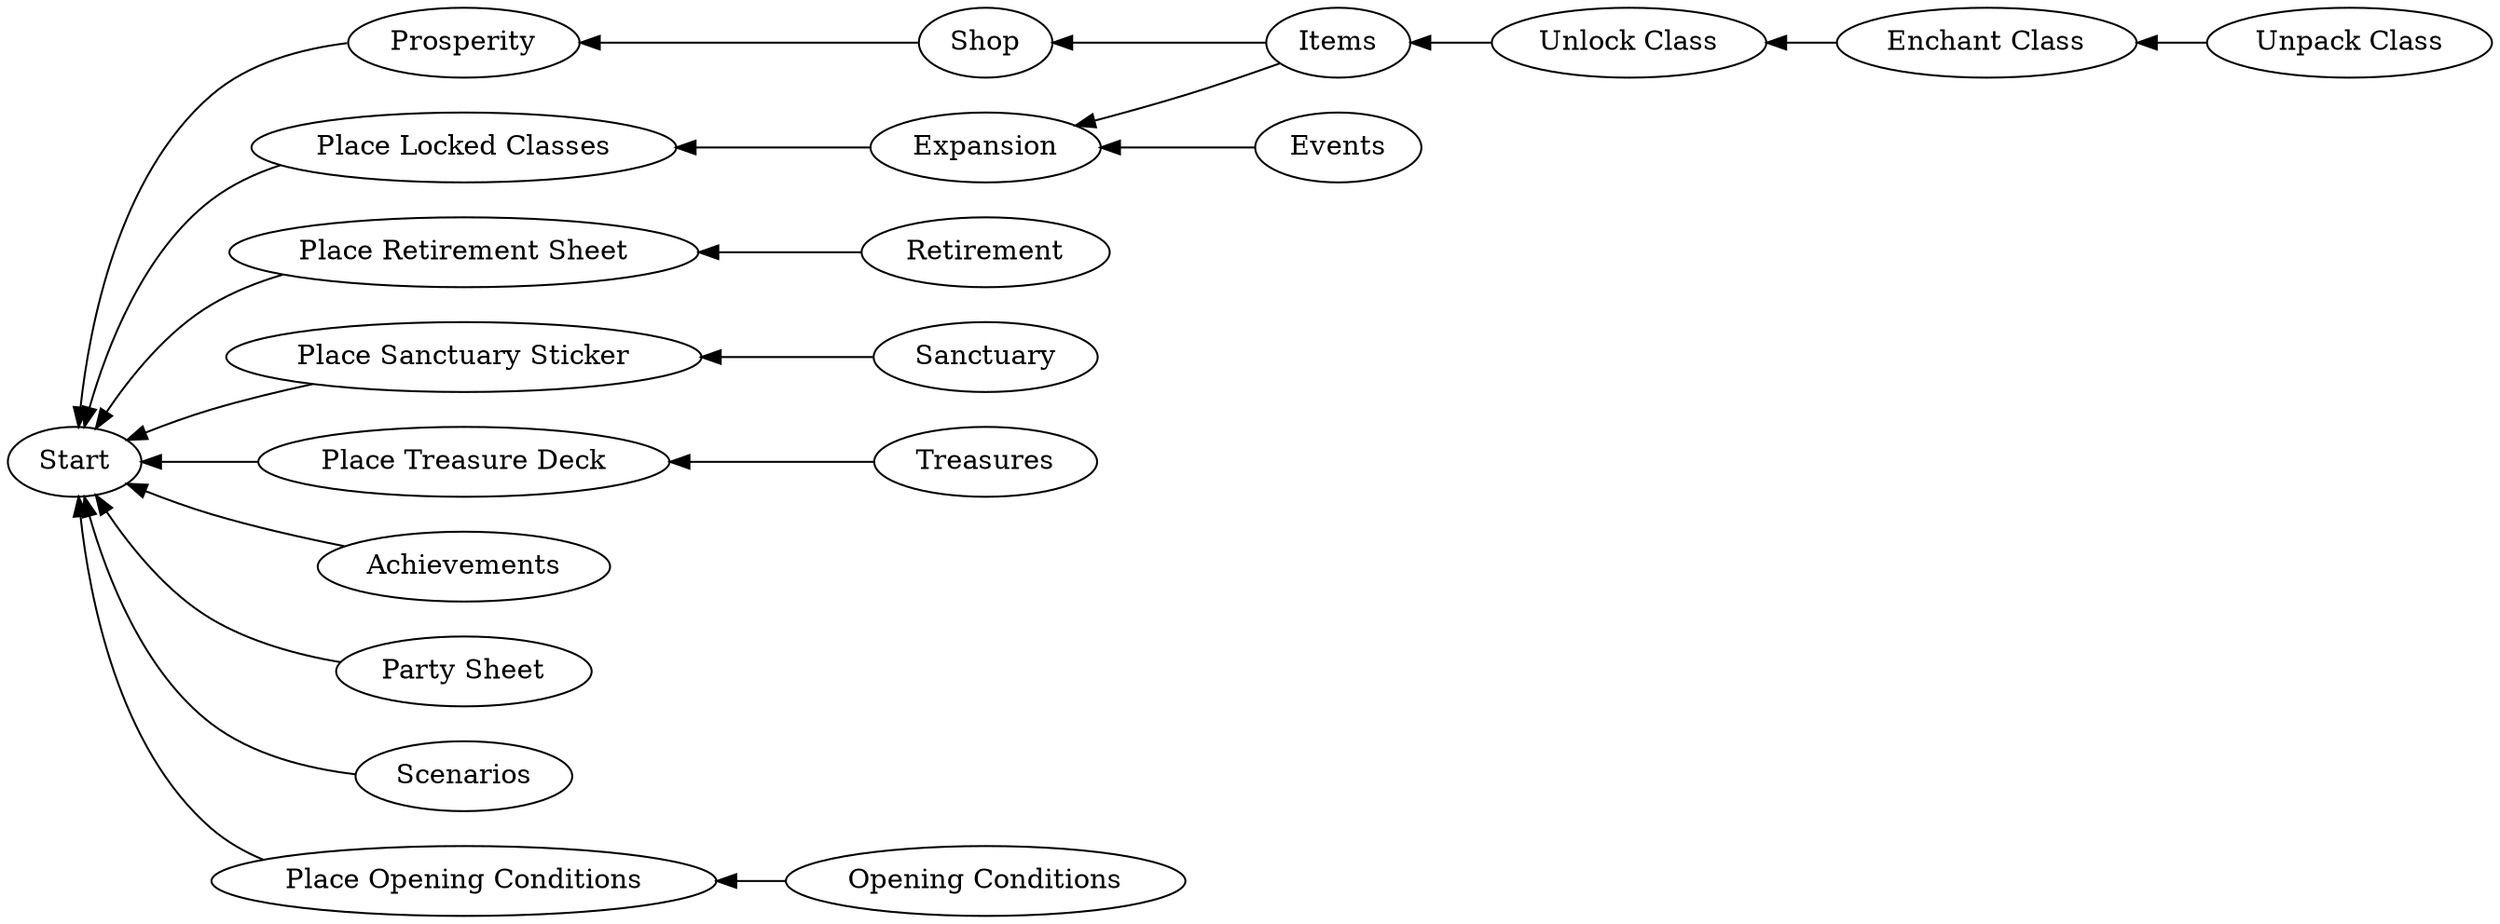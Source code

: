 # dot -T jpg -o load_dependencies.jpg load_dependencies.dot
digraph D {

    rankdir=RL

    "Place Opening Conditions" -> "Start"
    "Place Locked Classes" -> "Start"
    "Place Retirement Sheet" -> "Start"
    "Place Sanctuary Sticker" -> "Start"
    "Place Treasure Deck" -> "Start"

    "Achievements" -> "Start"
    "Party Sheet" -> "Start"
    "Prosperity" -> "Start"
    "Scenarios" -> "Start"
    "Shop" -> "Prosperity"

    "Sanctuary" -> "Place Sanctuary Sticker"
    "Opening Conditions" -> "Place Opening Conditions"
    "Treasures" -> "Place Treasure Deck"

    "Expansion" -> "Place Locked Classes"

    "Items" -> "Shop"
    "Items" -> "Expansion"

    "Retirement" -> "Place Retirement Sheet"

    "Events" -> "Expansion"

    "Unlock Class" -> "Items"
    "Enchant Class" -> "Unlock Class"
    "Unpack Class" -> "Enchant Class"
}